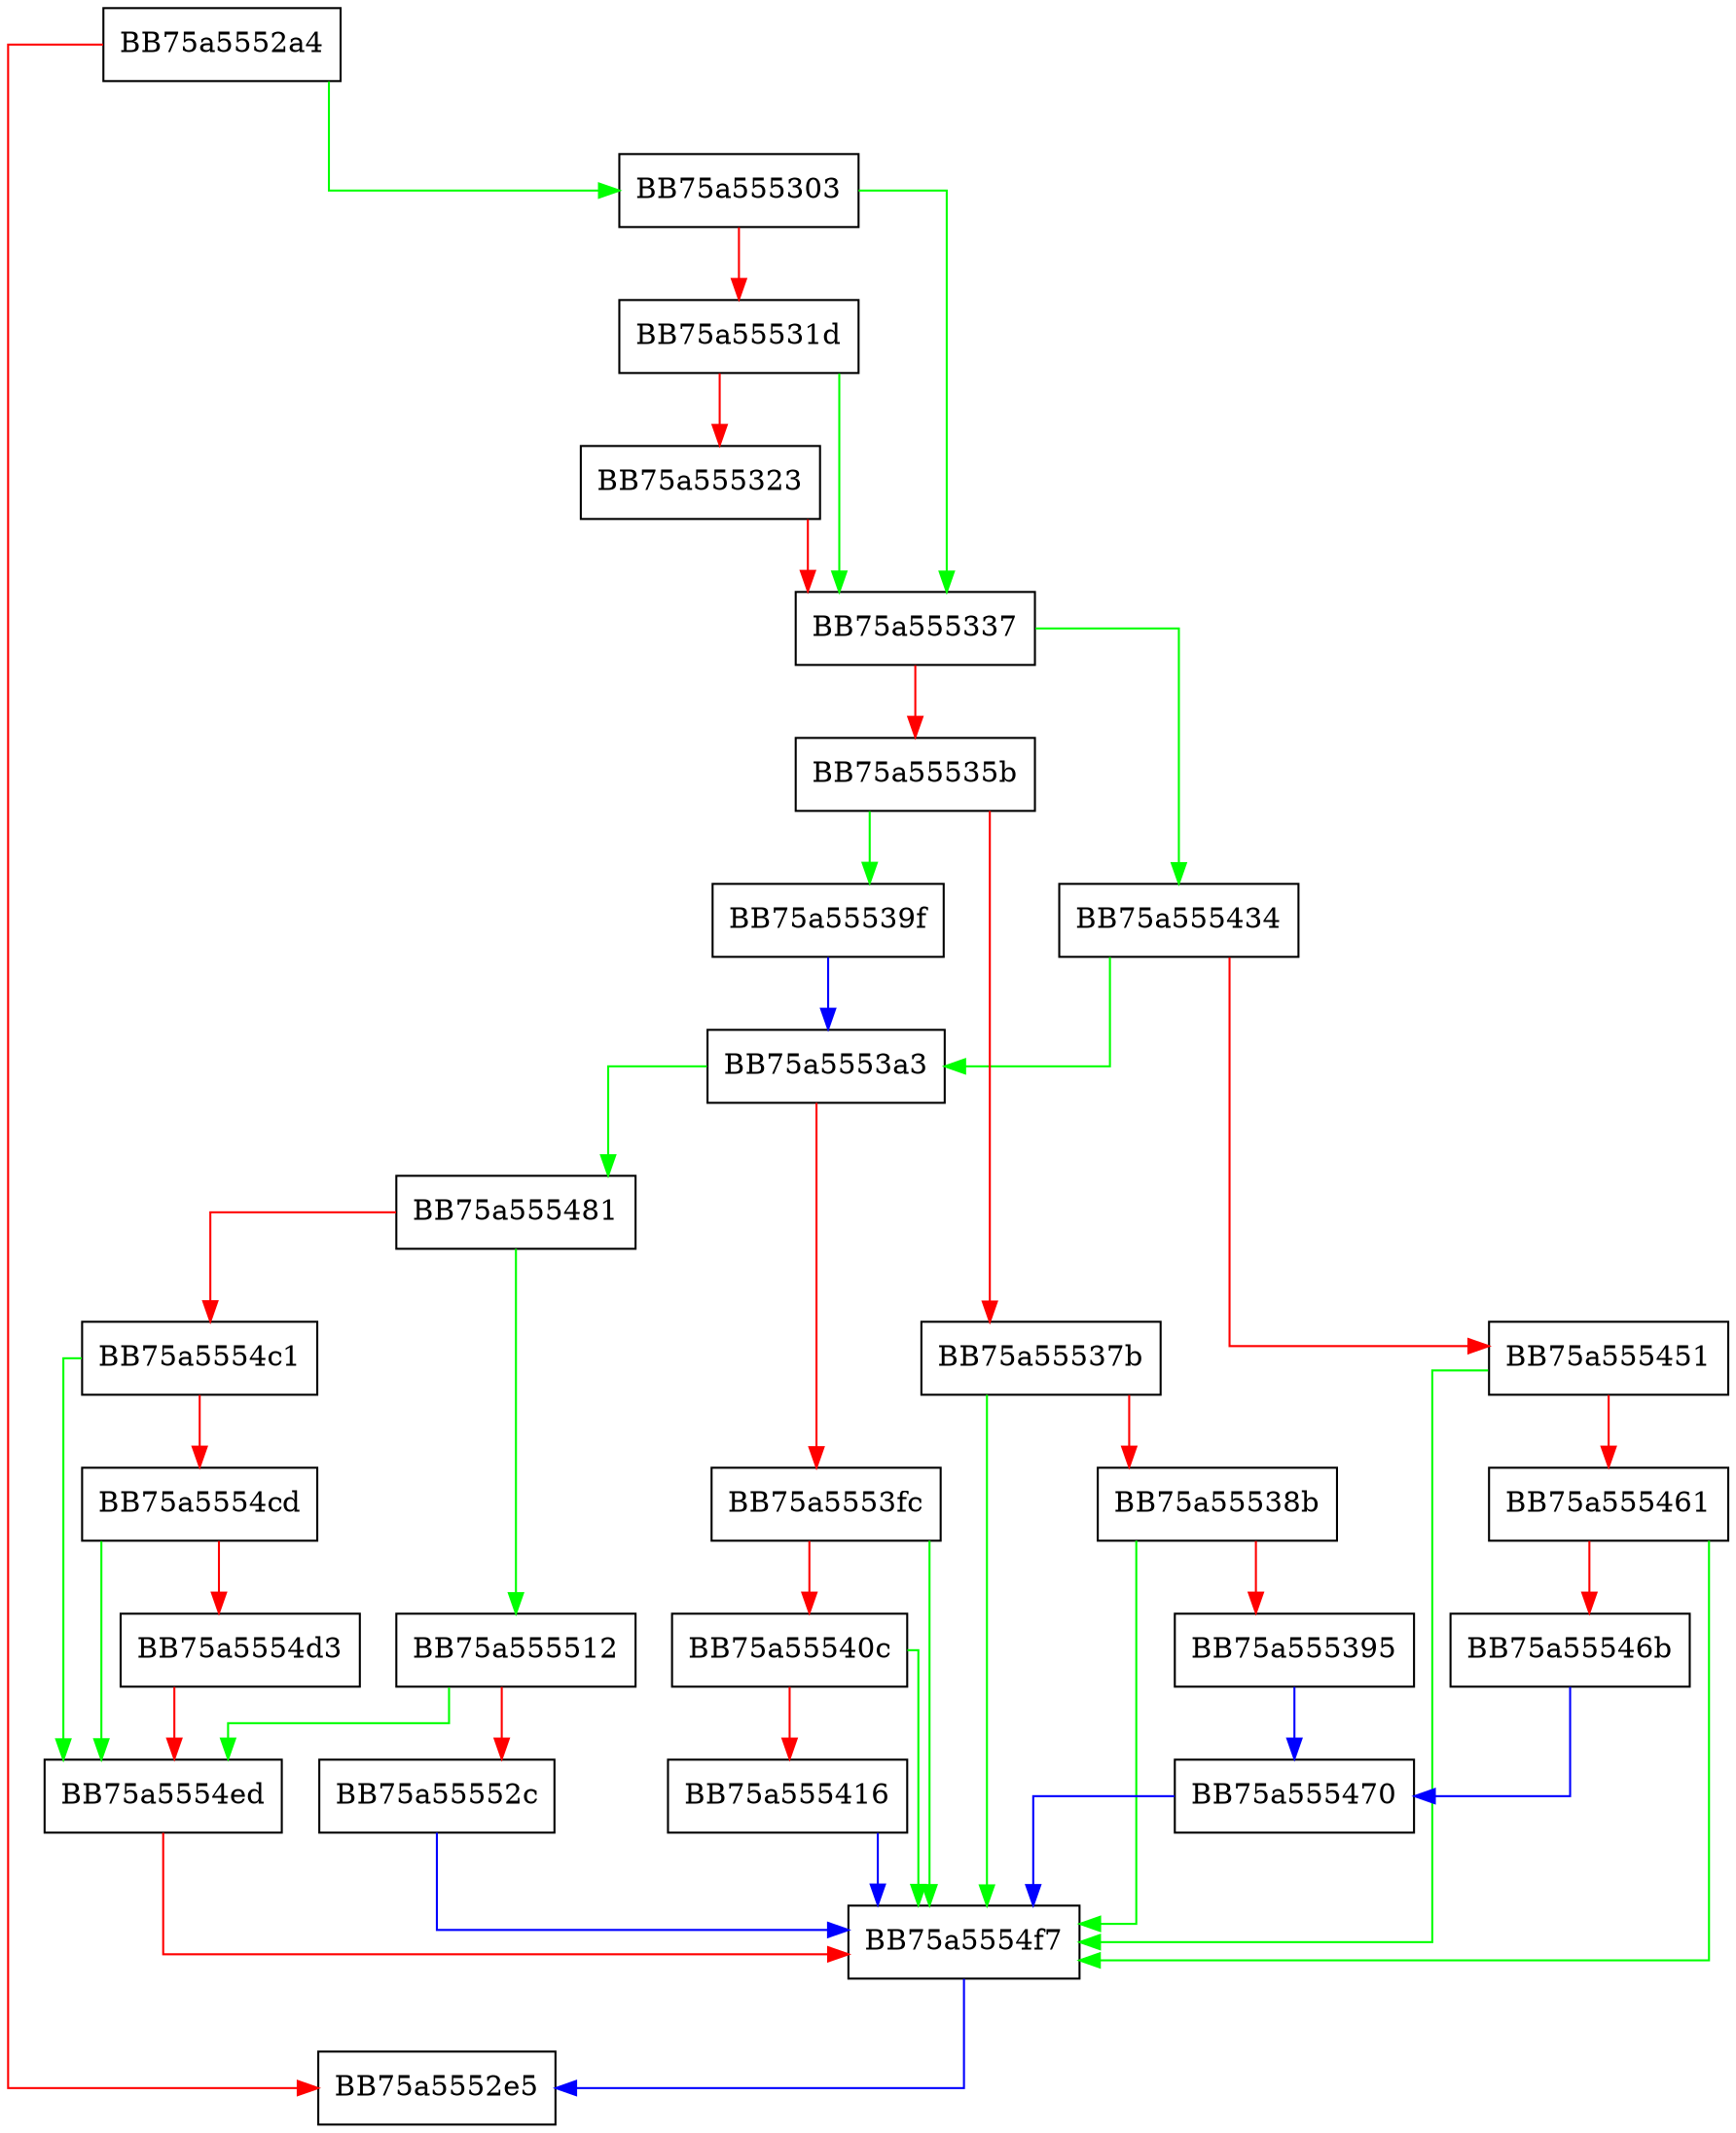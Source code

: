 digraph IsServiceHidden {
  node [shape="box"];
  graph [splines=ortho];
  BB75a5552a4 -> BB75a555303 [color="green"];
  BB75a5552a4 -> BB75a5552e5 [color="red"];
  BB75a555303 -> BB75a555337 [color="green"];
  BB75a555303 -> BB75a55531d [color="red"];
  BB75a55531d -> BB75a555337 [color="green"];
  BB75a55531d -> BB75a555323 [color="red"];
  BB75a555323 -> BB75a555337 [color="red"];
  BB75a555337 -> BB75a555434 [color="green"];
  BB75a555337 -> BB75a55535b [color="red"];
  BB75a55535b -> BB75a55539f [color="green"];
  BB75a55535b -> BB75a55537b [color="red"];
  BB75a55537b -> BB75a5554f7 [color="green"];
  BB75a55537b -> BB75a55538b [color="red"];
  BB75a55538b -> BB75a5554f7 [color="green"];
  BB75a55538b -> BB75a555395 [color="red"];
  BB75a555395 -> BB75a555470 [color="blue"];
  BB75a55539f -> BB75a5553a3 [color="blue"];
  BB75a5553a3 -> BB75a555481 [color="green"];
  BB75a5553a3 -> BB75a5553fc [color="red"];
  BB75a5553fc -> BB75a5554f7 [color="green"];
  BB75a5553fc -> BB75a55540c [color="red"];
  BB75a55540c -> BB75a5554f7 [color="green"];
  BB75a55540c -> BB75a555416 [color="red"];
  BB75a555416 -> BB75a5554f7 [color="blue"];
  BB75a555434 -> BB75a5553a3 [color="green"];
  BB75a555434 -> BB75a555451 [color="red"];
  BB75a555451 -> BB75a5554f7 [color="green"];
  BB75a555451 -> BB75a555461 [color="red"];
  BB75a555461 -> BB75a5554f7 [color="green"];
  BB75a555461 -> BB75a55546b [color="red"];
  BB75a55546b -> BB75a555470 [color="blue"];
  BB75a555470 -> BB75a5554f7 [color="blue"];
  BB75a555481 -> BB75a555512 [color="green"];
  BB75a555481 -> BB75a5554c1 [color="red"];
  BB75a5554c1 -> BB75a5554ed [color="green"];
  BB75a5554c1 -> BB75a5554cd [color="red"];
  BB75a5554cd -> BB75a5554ed [color="green"];
  BB75a5554cd -> BB75a5554d3 [color="red"];
  BB75a5554d3 -> BB75a5554ed [color="red"];
  BB75a5554ed -> BB75a5554f7 [color="red"];
  BB75a5554f7 -> BB75a5552e5 [color="blue"];
  BB75a555512 -> BB75a5554ed [color="green"];
  BB75a555512 -> BB75a55552c [color="red"];
  BB75a55552c -> BB75a5554f7 [color="blue"];
}
